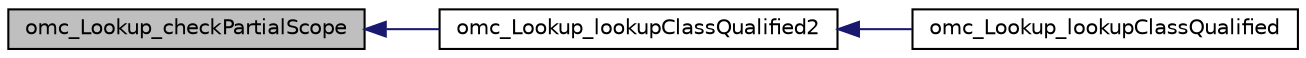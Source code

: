 digraph "omc_Lookup_checkPartialScope"
{
  edge [fontname="Helvetica",fontsize="10",labelfontname="Helvetica",labelfontsize="10"];
  node [fontname="Helvetica",fontsize="10",shape=record];
  rankdir="LR";
  Node2670 [label="omc_Lookup_checkPartialScope",height=0.2,width=0.4,color="black", fillcolor="grey75", style="filled", fontcolor="black"];
  Node2670 -> Node2671 [dir="back",color="midnightblue",fontsize="10",style="solid",fontname="Helvetica"];
  Node2671 [label="omc_Lookup_lookupClassQualified2",height=0.2,width=0.4,color="black", fillcolor="white", style="filled",URL="$d0/d1b/_lookup_8c.html#ad9821b5d1419074bd888a1b4d865f7a0"];
  Node2671 -> Node2672 [dir="back",color="midnightblue",fontsize="10",style="solid",fontname="Helvetica"];
  Node2672 [label="omc_Lookup_lookupClassQualified",height=0.2,width=0.4,color="black", fillcolor="white", style="filled",URL="$d0/d1b/_lookup_8c.html#a517a497c39bb6185c4d3fd315b2938de"];
}
